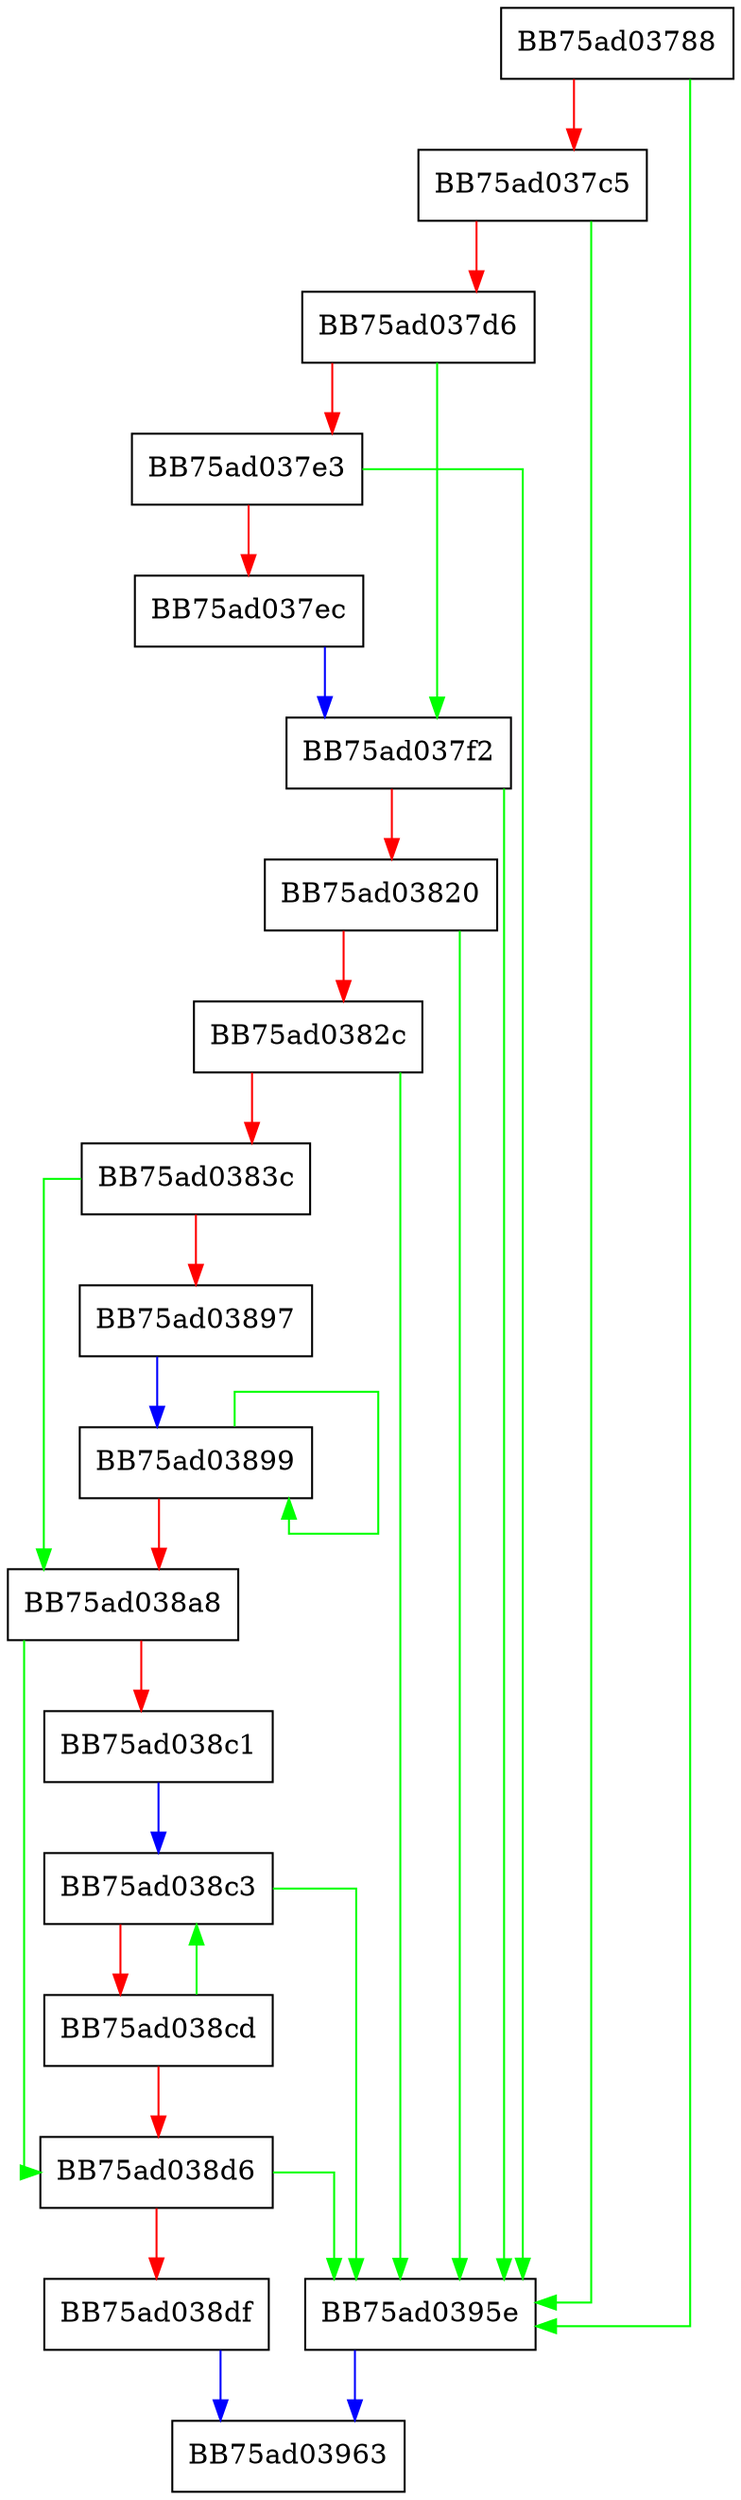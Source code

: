 digraph SymCryptRsaPssVerifySignaturePadding {
  node [shape="box"];
  graph [splines=ortho];
  BB75ad03788 -> BB75ad0395e [color="green"];
  BB75ad03788 -> BB75ad037c5 [color="red"];
  BB75ad037c5 -> BB75ad0395e [color="green"];
  BB75ad037c5 -> BB75ad037d6 [color="red"];
  BB75ad037d6 -> BB75ad037f2 [color="green"];
  BB75ad037d6 -> BB75ad037e3 [color="red"];
  BB75ad037e3 -> BB75ad0395e [color="green"];
  BB75ad037e3 -> BB75ad037ec [color="red"];
  BB75ad037ec -> BB75ad037f2 [color="blue"];
  BB75ad037f2 -> BB75ad0395e [color="green"];
  BB75ad037f2 -> BB75ad03820 [color="red"];
  BB75ad03820 -> BB75ad0395e [color="green"];
  BB75ad03820 -> BB75ad0382c [color="red"];
  BB75ad0382c -> BB75ad0395e [color="green"];
  BB75ad0382c -> BB75ad0383c [color="red"];
  BB75ad0383c -> BB75ad038a8 [color="green"];
  BB75ad0383c -> BB75ad03897 [color="red"];
  BB75ad03897 -> BB75ad03899 [color="blue"];
  BB75ad03899 -> BB75ad03899 [color="green"];
  BB75ad03899 -> BB75ad038a8 [color="red"];
  BB75ad038a8 -> BB75ad038d6 [color="green"];
  BB75ad038a8 -> BB75ad038c1 [color="red"];
  BB75ad038c1 -> BB75ad038c3 [color="blue"];
  BB75ad038c3 -> BB75ad0395e [color="green"];
  BB75ad038c3 -> BB75ad038cd [color="red"];
  BB75ad038cd -> BB75ad038c3 [color="green"];
  BB75ad038cd -> BB75ad038d6 [color="red"];
  BB75ad038d6 -> BB75ad0395e [color="green"];
  BB75ad038d6 -> BB75ad038df [color="red"];
  BB75ad038df -> BB75ad03963 [color="blue"];
  BB75ad0395e -> BB75ad03963 [color="blue"];
}